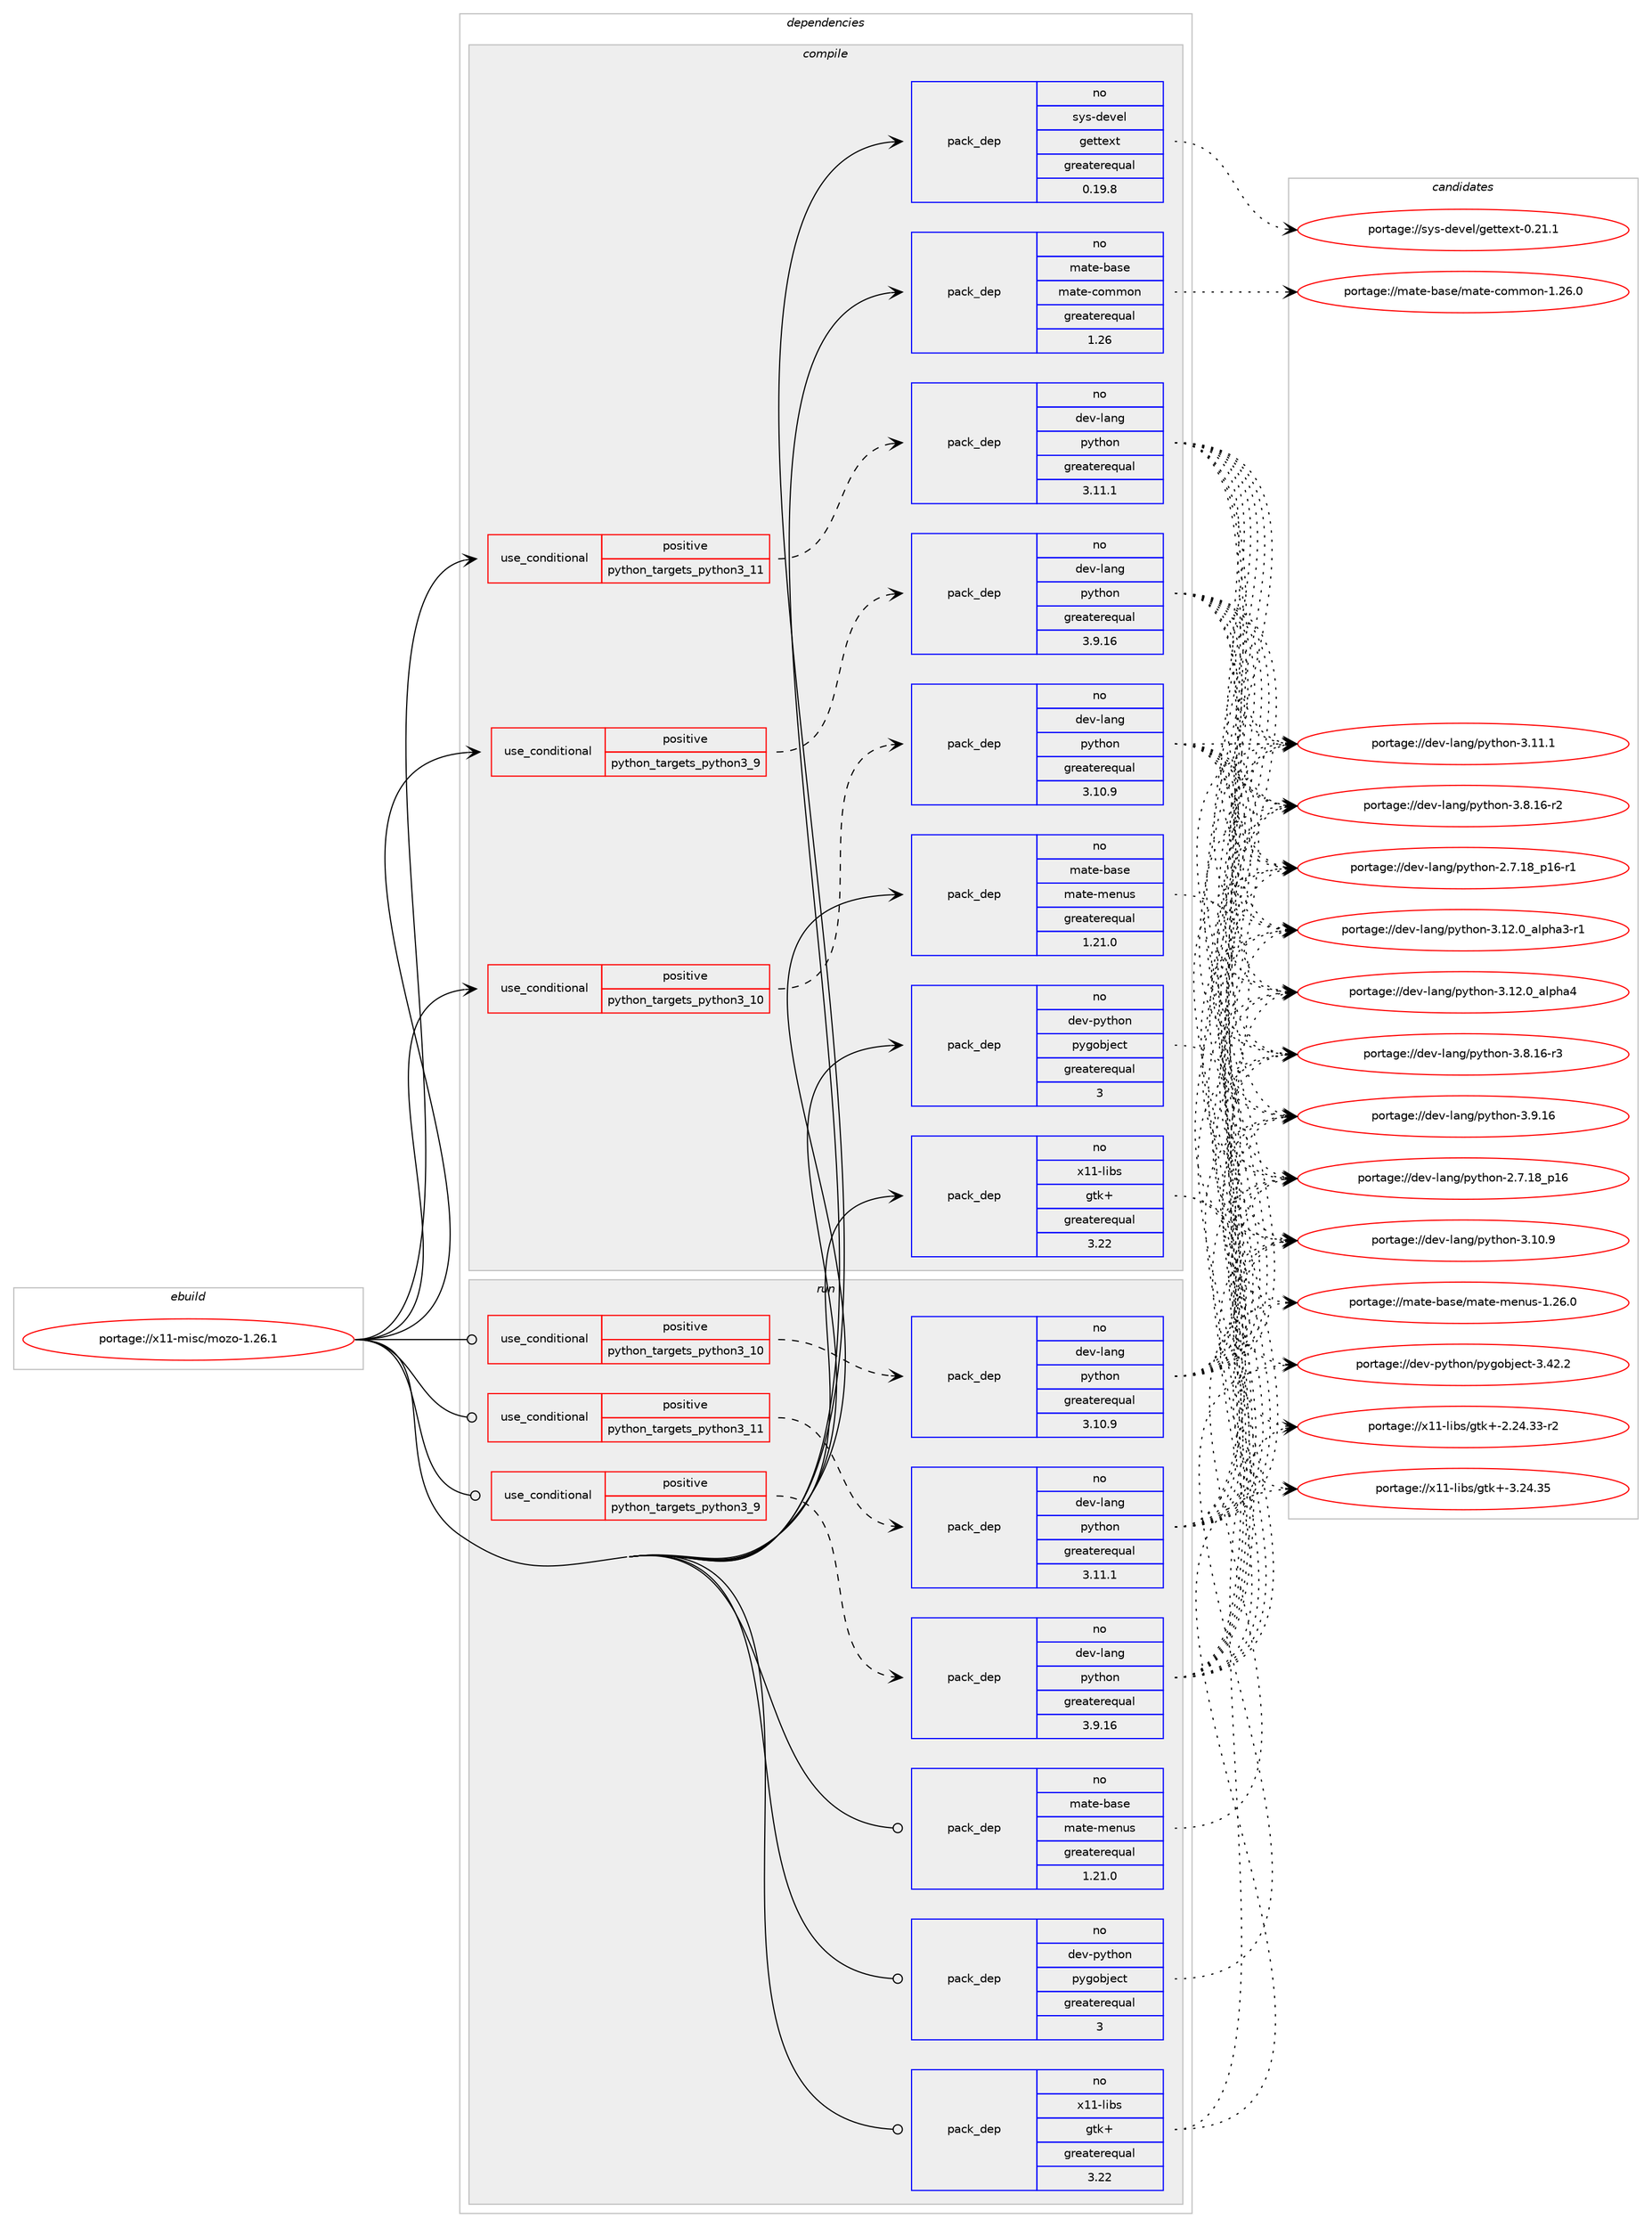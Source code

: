 digraph prolog {

# *************
# Graph options
# *************

newrank=true;
concentrate=true;
compound=true;
graph [rankdir=LR,fontname=Helvetica,fontsize=10,ranksep=1.5];#, ranksep=2.5, nodesep=0.2];
edge  [arrowhead=vee];
node  [fontname=Helvetica,fontsize=10];

# **********
# The ebuild
# **********

subgraph cluster_leftcol {
color=gray;
rank=same;
label=<<i>ebuild</i>>;
id [label="portage://x11-misc/mozo-1.26.1", color=red, width=4, href="../x11-misc/mozo-1.26.1.svg"];
}

# ****************
# The dependencies
# ****************

subgraph cluster_midcol {
color=gray;
label=<<i>dependencies</i>>;
subgraph cluster_compile {
fillcolor="#eeeeee";
style=filled;
label=<<i>compile</i>>;
subgraph cond6556 {
dependency10575 [label=<<TABLE BORDER="0" CELLBORDER="1" CELLSPACING="0" CELLPADDING="4"><TR><TD ROWSPAN="3" CELLPADDING="10">use_conditional</TD></TR><TR><TD>positive</TD></TR><TR><TD>python_targets_python3_10</TD></TR></TABLE>>, shape=none, color=red];
subgraph pack3898 {
dependency10576 [label=<<TABLE BORDER="0" CELLBORDER="1" CELLSPACING="0" CELLPADDING="4" WIDTH="220"><TR><TD ROWSPAN="6" CELLPADDING="30">pack_dep</TD></TR><TR><TD WIDTH="110">no</TD></TR><TR><TD>dev-lang</TD></TR><TR><TD>python</TD></TR><TR><TD>greaterequal</TD></TR><TR><TD>3.10.9</TD></TR></TABLE>>, shape=none, color=blue];
}
dependency10575:e -> dependency10576:w [weight=20,style="dashed",arrowhead="vee"];
}
id:e -> dependency10575:w [weight=20,style="solid",arrowhead="vee"];
subgraph cond6557 {
dependency10577 [label=<<TABLE BORDER="0" CELLBORDER="1" CELLSPACING="0" CELLPADDING="4"><TR><TD ROWSPAN="3" CELLPADDING="10">use_conditional</TD></TR><TR><TD>positive</TD></TR><TR><TD>python_targets_python3_11</TD></TR></TABLE>>, shape=none, color=red];
subgraph pack3899 {
dependency10578 [label=<<TABLE BORDER="0" CELLBORDER="1" CELLSPACING="0" CELLPADDING="4" WIDTH="220"><TR><TD ROWSPAN="6" CELLPADDING="30">pack_dep</TD></TR><TR><TD WIDTH="110">no</TD></TR><TR><TD>dev-lang</TD></TR><TR><TD>python</TD></TR><TR><TD>greaterequal</TD></TR><TR><TD>3.11.1</TD></TR></TABLE>>, shape=none, color=blue];
}
dependency10577:e -> dependency10578:w [weight=20,style="dashed",arrowhead="vee"];
}
id:e -> dependency10577:w [weight=20,style="solid",arrowhead="vee"];
subgraph cond6558 {
dependency10579 [label=<<TABLE BORDER="0" CELLBORDER="1" CELLSPACING="0" CELLPADDING="4"><TR><TD ROWSPAN="3" CELLPADDING="10">use_conditional</TD></TR><TR><TD>positive</TD></TR><TR><TD>python_targets_python3_9</TD></TR></TABLE>>, shape=none, color=red];
subgraph pack3900 {
dependency10580 [label=<<TABLE BORDER="0" CELLBORDER="1" CELLSPACING="0" CELLPADDING="4" WIDTH="220"><TR><TD ROWSPAN="6" CELLPADDING="30">pack_dep</TD></TR><TR><TD WIDTH="110">no</TD></TR><TR><TD>dev-lang</TD></TR><TR><TD>python</TD></TR><TR><TD>greaterequal</TD></TR><TR><TD>3.9.16</TD></TR></TABLE>>, shape=none, color=blue];
}
dependency10579:e -> dependency10580:w [weight=20,style="dashed",arrowhead="vee"];
}
id:e -> dependency10579:w [weight=20,style="solid",arrowhead="vee"];
subgraph pack3901 {
dependency10581 [label=<<TABLE BORDER="0" CELLBORDER="1" CELLSPACING="0" CELLPADDING="4" WIDTH="220"><TR><TD ROWSPAN="6" CELLPADDING="30">pack_dep</TD></TR><TR><TD WIDTH="110">no</TD></TR><TR><TD>dev-python</TD></TR><TR><TD>pygobject</TD></TR><TR><TD>greaterequal</TD></TR><TR><TD>3</TD></TR></TABLE>>, shape=none, color=blue];
}
id:e -> dependency10581:w [weight=20,style="solid",arrowhead="vee"];
# *** BEGIN UNKNOWN DEPENDENCY TYPE (TODO) ***
# id -> package_dependency(portage://x11-misc/mozo-1.26.1,install,no,dev-util,desktop-file-utils,none,[,,],[],[])
# *** END UNKNOWN DEPENDENCY TYPE (TODO) ***

subgraph pack3902 {
dependency10582 [label=<<TABLE BORDER="0" CELLBORDER="1" CELLSPACING="0" CELLPADDING="4" WIDTH="220"><TR><TD ROWSPAN="6" CELLPADDING="30">pack_dep</TD></TR><TR><TD WIDTH="110">no</TD></TR><TR><TD>mate-base</TD></TR><TR><TD>mate-common</TD></TR><TR><TD>greaterequal</TD></TR><TR><TD>1.26</TD></TR></TABLE>>, shape=none, color=blue];
}
id:e -> dependency10582:w [weight=20,style="solid",arrowhead="vee"];
subgraph pack3903 {
dependency10583 [label=<<TABLE BORDER="0" CELLBORDER="1" CELLSPACING="0" CELLPADDING="4" WIDTH="220"><TR><TD ROWSPAN="6" CELLPADDING="30">pack_dep</TD></TR><TR><TD WIDTH="110">no</TD></TR><TR><TD>mate-base</TD></TR><TR><TD>mate-menus</TD></TR><TR><TD>greaterequal</TD></TR><TR><TD>1.21.0</TD></TR></TABLE>>, shape=none, color=blue];
}
id:e -> dependency10583:w [weight=20,style="solid",arrowhead="vee"];
subgraph pack3904 {
dependency10584 [label=<<TABLE BORDER="0" CELLBORDER="1" CELLSPACING="0" CELLPADDING="4" WIDTH="220"><TR><TD ROWSPAN="6" CELLPADDING="30">pack_dep</TD></TR><TR><TD WIDTH="110">no</TD></TR><TR><TD>sys-devel</TD></TR><TR><TD>gettext</TD></TR><TR><TD>greaterequal</TD></TR><TR><TD>0.19.8</TD></TR></TABLE>>, shape=none, color=blue];
}
id:e -> dependency10584:w [weight=20,style="solid",arrowhead="vee"];
# *** BEGIN UNKNOWN DEPENDENCY TYPE (TODO) ***
# id -> package_dependency(portage://x11-misc/mozo-1.26.1,install,no,virtual,pkgconfig,none,[,,],[],[])
# *** END UNKNOWN DEPENDENCY TYPE (TODO) ***

# *** BEGIN UNKNOWN DEPENDENCY TYPE (TODO) ***
# id -> package_dependency(portage://x11-misc/mozo-1.26.1,install,no,x11-libs,gdk-pixbuf,none,[,,],[slot(2)],[use(enable(introspection),none)])
# *** END UNKNOWN DEPENDENCY TYPE (TODO) ***

subgraph pack3905 {
dependency10585 [label=<<TABLE BORDER="0" CELLBORDER="1" CELLSPACING="0" CELLPADDING="4" WIDTH="220"><TR><TD ROWSPAN="6" CELLPADDING="30">pack_dep</TD></TR><TR><TD WIDTH="110">no</TD></TR><TR><TD>x11-libs</TD></TR><TR><TD>gtk+</TD></TR><TR><TD>greaterequal</TD></TR><TR><TD>3.22</TD></TR></TABLE>>, shape=none, color=blue];
}
id:e -> dependency10585:w [weight=20,style="solid",arrowhead="vee"];
# *** BEGIN UNKNOWN DEPENDENCY TYPE (TODO) ***
# id -> package_dependency(portage://x11-misc/mozo-1.26.1,install,no,x11-misc,shared-mime-info,none,[,,],[],[])
# *** END UNKNOWN DEPENDENCY TYPE (TODO) ***

# *** BEGIN UNKNOWN DEPENDENCY TYPE (TODO) ***
# id -> package_dependency(portage://x11-misc/mozo-1.26.1,install,strong,x11-misc,mate-menu-editor,none,[,,],[],[])
# *** END UNKNOWN DEPENDENCY TYPE (TODO) ***

}
subgraph cluster_compileandrun {
fillcolor="#eeeeee";
style=filled;
label=<<i>compile and run</i>>;
}
subgraph cluster_run {
fillcolor="#eeeeee";
style=filled;
label=<<i>run</i>>;
subgraph cond6559 {
dependency10586 [label=<<TABLE BORDER="0" CELLBORDER="1" CELLSPACING="0" CELLPADDING="4"><TR><TD ROWSPAN="3" CELLPADDING="10">use_conditional</TD></TR><TR><TD>positive</TD></TR><TR><TD>python_targets_python3_10</TD></TR></TABLE>>, shape=none, color=red];
subgraph pack3906 {
dependency10587 [label=<<TABLE BORDER="0" CELLBORDER="1" CELLSPACING="0" CELLPADDING="4" WIDTH="220"><TR><TD ROWSPAN="6" CELLPADDING="30">pack_dep</TD></TR><TR><TD WIDTH="110">no</TD></TR><TR><TD>dev-lang</TD></TR><TR><TD>python</TD></TR><TR><TD>greaterequal</TD></TR><TR><TD>3.10.9</TD></TR></TABLE>>, shape=none, color=blue];
}
dependency10586:e -> dependency10587:w [weight=20,style="dashed",arrowhead="vee"];
}
id:e -> dependency10586:w [weight=20,style="solid",arrowhead="odot"];
subgraph cond6560 {
dependency10588 [label=<<TABLE BORDER="0" CELLBORDER="1" CELLSPACING="0" CELLPADDING="4"><TR><TD ROWSPAN="3" CELLPADDING="10">use_conditional</TD></TR><TR><TD>positive</TD></TR><TR><TD>python_targets_python3_11</TD></TR></TABLE>>, shape=none, color=red];
subgraph pack3907 {
dependency10589 [label=<<TABLE BORDER="0" CELLBORDER="1" CELLSPACING="0" CELLPADDING="4" WIDTH="220"><TR><TD ROWSPAN="6" CELLPADDING="30">pack_dep</TD></TR><TR><TD WIDTH="110">no</TD></TR><TR><TD>dev-lang</TD></TR><TR><TD>python</TD></TR><TR><TD>greaterequal</TD></TR><TR><TD>3.11.1</TD></TR></TABLE>>, shape=none, color=blue];
}
dependency10588:e -> dependency10589:w [weight=20,style="dashed",arrowhead="vee"];
}
id:e -> dependency10588:w [weight=20,style="solid",arrowhead="odot"];
subgraph cond6561 {
dependency10590 [label=<<TABLE BORDER="0" CELLBORDER="1" CELLSPACING="0" CELLPADDING="4"><TR><TD ROWSPAN="3" CELLPADDING="10">use_conditional</TD></TR><TR><TD>positive</TD></TR><TR><TD>python_targets_python3_9</TD></TR></TABLE>>, shape=none, color=red];
subgraph pack3908 {
dependency10591 [label=<<TABLE BORDER="0" CELLBORDER="1" CELLSPACING="0" CELLPADDING="4" WIDTH="220"><TR><TD ROWSPAN="6" CELLPADDING="30">pack_dep</TD></TR><TR><TD WIDTH="110">no</TD></TR><TR><TD>dev-lang</TD></TR><TR><TD>python</TD></TR><TR><TD>greaterequal</TD></TR><TR><TD>3.9.16</TD></TR></TABLE>>, shape=none, color=blue];
}
dependency10590:e -> dependency10591:w [weight=20,style="dashed",arrowhead="vee"];
}
id:e -> dependency10590:w [weight=20,style="solid",arrowhead="odot"];
subgraph pack3909 {
dependency10592 [label=<<TABLE BORDER="0" CELLBORDER="1" CELLSPACING="0" CELLPADDING="4" WIDTH="220"><TR><TD ROWSPAN="6" CELLPADDING="30">pack_dep</TD></TR><TR><TD WIDTH="110">no</TD></TR><TR><TD>dev-python</TD></TR><TR><TD>pygobject</TD></TR><TR><TD>greaterequal</TD></TR><TR><TD>3</TD></TR></TABLE>>, shape=none, color=blue];
}
id:e -> dependency10592:w [weight=20,style="solid",arrowhead="odot"];
subgraph pack3910 {
dependency10593 [label=<<TABLE BORDER="0" CELLBORDER="1" CELLSPACING="0" CELLPADDING="4" WIDTH="220"><TR><TD ROWSPAN="6" CELLPADDING="30">pack_dep</TD></TR><TR><TD WIDTH="110">no</TD></TR><TR><TD>mate-base</TD></TR><TR><TD>mate-menus</TD></TR><TR><TD>greaterequal</TD></TR><TR><TD>1.21.0</TD></TR></TABLE>>, shape=none, color=blue];
}
id:e -> dependency10593:w [weight=20,style="solid",arrowhead="odot"];
# *** BEGIN UNKNOWN DEPENDENCY TYPE (TODO) ***
# id -> package_dependency(portage://x11-misc/mozo-1.26.1,run,no,virtual,libintl,none,[,,],[],[])
# *** END UNKNOWN DEPENDENCY TYPE (TODO) ***

# *** BEGIN UNKNOWN DEPENDENCY TYPE (TODO) ***
# id -> package_dependency(portage://x11-misc/mozo-1.26.1,run,no,x11-libs,gdk-pixbuf,none,[,,],[slot(2)],[use(enable(introspection),none)])
# *** END UNKNOWN DEPENDENCY TYPE (TODO) ***

subgraph pack3911 {
dependency10594 [label=<<TABLE BORDER="0" CELLBORDER="1" CELLSPACING="0" CELLPADDING="4" WIDTH="220"><TR><TD ROWSPAN="6" CELLPADDING="30">pack_dep</TD></TR><TR><TD WIDTH="110">no</TD></TR><TR><TD>x11-libs</TD></TR><TR><TD>gtk+</TD></TR><TR><TD>greaterequal</TD></TR><TR><TD>3.22</TD></TR></TABLE>>, shape=none, color=blue];
}
id:e -> dependency10594:w [weight=20,style="solid",arrowhead="odot"];
# *** BEGIN UNKNOWN DEPENDENCY TYPE (TODO) ***
# id -> package_dependency(portage://x11-misc/mozo-1.26.1,run,strong,x11-misc,mate-menu-editor,none,[,,],[],[])
# *** END UNKNOWN DEPENDENCY TYPE (TODO) ***

}
}

# **************
# The candidates
# **************

subgraph cluster_choices {
rank=same;
color=gray;
label=<<i>candidates</i>>;

subgraph choice3898 {
color=black;
nodesep=1;
choice10010111845108971101034711212111610411111045504655464956951124954 [label="portage://dev-lang/python-2.7.18_p16", color=red, width=4,href="../dev-lang/python-2.7.18_p16.svg"];
choice100101118451089711010347112121116104111110455046554649569511249544511449 [label="portage://dev-lang/python-2.7.18_p16-r1", color=red, width=4,href="../dev-lang/python-2.7.18_p16-r1.svg"];
choice10010111845108971101034711212111610411111045514649484657 [label="portage://dev-lang/python-3.10.9", color=red, width=4,href="../dev-lang/python-3.10.9.svg"];
choice10010111845108971101034711212111610411111045514649494649 [label="portage://dev-lang/python-3.11.1", color=red, width=4,href="../dev-lang/python-3.11.1.svg"];
choice10010111845108971101034711212111610411111045514649504648959710811210497514511449 [label="portage://dev-lang/python-3.12.0_alpha3-r1", color=red, width=4,href="../dev-lang/python-3.12.0_alpha3-r1.svg"];
choice1001011184510897110103471121211161041111104551464950464895971081121049752 [label="portage://dev-lang/python-3.12.0_alpha4", color=red, width=4,href="../dev-lang/python-3.12.0_alpha4.svg"];
choice100101118451089711010347112121116104111110455146564649544511450 [label="portage://dev-lang/python-3.8.16-r2", color=red, width=4,href="../dev-lang/python-3.8.16-r2.svg"];
choice100101118451089711010347112121116104111110455146564649544511451 [label="portage://dev-lang/python-3.8.16-r3", color=red, width=4,href="../dev-lang/python-3.8.16-r3.svg"];
choice10010111845108971101034711212111610411111045514657464954 [label="portage://dev-lang/python-3.9.16", color=red, width=4,href="../dev-lang/python-3.9.16.svg"];
dependency10576:e -> choice10010111845108971101034711212111610411111045504655464956951124954:w [style=dotted,weight="100"];
dependency10576:e -> choice100101118451089711010347112121116104111110455046554649569511249544511449:w [style=dotted,weight="100"];
dependency10576:e -> choice10010111845108971101034711212111610411111045514649484657:w [style=dotted,weight="100"];
dependency10576:e -> choice10010111845108971101034711212111610411111045514649494649:w [style=dotted,weight="100"];
dependency10576:e -> choice10010111845108971101034711212111610411111045514649504648959710811210497514511449:w [style=dotted,weight="100"];
dependency10576:e -> choice1001011184510897110103471121211161041111104551464950464895971081121049752:w [style=dotted,weight="100"];
dependency10576:e -> choice100101118451089711010347112121116104111110455146564649544511450:w [style=dotted,weight="100"];
dependency10576:e -> choice100101118451089711010347112121116104111110455146564649544511451:w [style=dotted,weight="100"];
dependency10576:e -> choice10010111845108971101034711212111610411111045514657464954:w [style=dotted,weight="100"];
}
subgraph choice3899 {
color=black;
nodesep=1;
choice10010111845108971101034711212111610411111045504655464956951124954 [label="portage://dev-lang/python-2.7.18_p16", color=red, width=4,href="../dev-lang/python-2.7.18_p16.svg"];
choice100101118451089711010347112121116104111110455046554649569511249544511449 [label="portage://dev-lang/python-2.7.18_p16-r1", color=red, width=4,href="../dev-lang/python-2.7.18_p16-r1.svg"];
choice10010111845108971101034711212111610411111045514649484657 [label="portage://dev-lang/python-3.10.9", color=red, width=4,href="../dev-lang/python-3.10.9.svg"];
choice10010111845108971101034711212111610411111045514649494649 [label="portage://dev-lang/python-3.11.1", color=red, width=4,href="../dev-lang/python-3.11.1.svg"];
choice10010111845108971101034711212111610411111045514649504648959710811210497514511449 [label="portage://dev-lang/python-3.12.0_alpha3-r1", color=red, width=4,href="../dev-lang/python-3.12.0_alpha3-r1.svg"];
choice1001011184510897110103471121211161041111104551464950464895971081121049752 [label="portage://dev-lang/python-3.12.0_alpha4", color=red, width=4,href="../dev-lang/python-3.12.0_alpha4.svg"];
choice100101118451089711010347112121116104111110455146564649544511450 [label="portage://dev-lang/python-3.8.16-r2", color=red, width=4,href="../dev-lang/python-3.8.16-r2.svg"];
choice100101118451089711010347112121116104111110455146564649544511451 [label="portage://dev-lang/python-3.8.16-r3", color=red, width=4,href="../dev-lang/python-3.8.16-r3.svg"];
choice10010111845108971101034711212111610411111045514657464954 [label="portage://dev-lang/python-3.9.16", color=red, width=4,href="../dev-lang/python-3.9.16.svg"];
dependency10578:e -> choice10010111845108971101034711212111610411111045504655464956951124954:w [style=dotted,weight="100"];
dependency10578:e -> choice100101118451089711010347112121116104111110455046554649569511249544511449:w [style=dotted,weight="100"];
dependency10578:e -> choice10010111845108971101034711212111610411111045514649484657:w [style=dotted,weight="100"];
dependency10578:e -> choice10010111845108971101034711212111610411111045514649494649:w [style=dotted,weight="100"];
dependency10578:e -> choice10010111845108971101034711212111610411111045514649504648959710811210497514511449:w [style=dotted,weight="100"];
dependency10578:e -> choice1001011184510897110103471121211161041111104551464950464895971081121049752:w [style=dotted,weight="100"];
dependency10578:e -> choice100101118451089711010347112121116104111110455146564649544511450:w [style=dotted,weight="100"];
dependency10578:e -> choice100101118451089711010347112121116104111110455146564649544511451:w [style=dotted,weight="100"];
dependency10578:e -> choice10010111845108971101034711212111610411111045514657464954:w [style=dotted,weight="100"];
}
subgraph choice3900 {
color=black;
nodesep=1;
choice10010111845108971101034711212111610411111045504655464956951124954 [label="portage://dev-lang/python-2.7.18_p16", color=red, width=4,href="../dev-lang/python-2.7.18_p16.svg"];
choice100101118451089711010347112121116104111110455046554649569511249544511449 [label="portage://dev-lang/python-2.7.18_p16-r1", color=red, width=4,href="../dev-lang/python-2.7.18_p16-r1.svg"];
choice10010111845108971101034711212111610411111045514649484657 [label="portage://dev-lang/python-3.10.9", color=red, width=4,href="../dev-lang/python-3.10.9.svg"];
choice10010111845108971101034711212111610411111045514649494649 [label="portage://dev-lang/python-3.11.1", color=red, width=4,href="../dev-lang/python-3.11.1.svg"];
choice10010111845108971101034711212111610411111045514649504648959710811210497514511449 [label="portage://dev-lang/python-3.12.0_alpha3-r1", color=red, width=4,href="../dev-lang/python-3.12.0_alpha3-r1.svg"];
choice1001011184510897110103471121211161041111104551464950464895971081121049752 [label="portage://dev-lang/python-3.12.0_alpha4", color=red, width=4,href="../dev-lang/python-3.12.0_alpha4.svg"];
choice100101118451089711010347112121116104111110455146564649544511450 [label="portage://dev-lang/python-3.8.16-r2", color=red, width=4,href="../dev-lang/python-3.8.16-r2.svg"];
choice100101118451089711010347112121116104111110455146564649544511451 [label="portage://dev-lang/python-3.8.16-r3", color=red, width=4,href="../dev-lang/python-3.8.16-r3.svg"];
choice10010111845108971101034711212111610411111045514657464954 [label="portage://dev-lang/python-3.9.16", color=red, width=4,href="../dev-lang/python-3.9.16.svg"];
dependency10580:e -> choice10010111845108971101034711212111610411111045504655464956951124954:w [style=dotted,weight="100"];
dependency10580:e -> choice100101118451089711010347112121116104111110455046554649569511249544511449:w [style=dotted,weight="100"];
dependency10580:e -> choice10010111845108971101034711212111610411111045514649484657:w [style=dotted,weight="100"];
dependency10580:e -> choice10010111845108971101034711212111610411111045514649494649:w [style=dotted,weight="100"];
dependency10580:e -> choice10010111845108971101034711212111610411111045514649504648959710811210497514511449:w [style=dotted,weight="100"];
dependency10580:e -> choice1001011184510897110103471121211161041111104551464950464895971081121049752:w [style=dotted,weight="100"];
dependency10580:e -> choice100101118451089711010347112121116104111110455146564649544511450:w [style=dotted,weight="100"];
dependency10580:e -> choice100101118451089711010347112121116104111110455146564649544511451:w [style=dotted,weight="100"];
dependency10580:e -> choice10010111845108971101034711212111610411111045514657464954:w [style=dotted,weight="100"];
}
subgraph choice3901 {
color=black;
nodesep=1;
choice1001011184511212111610411111047112121103111981061019911645514652504650 [label="portage://dev-python/pygobject-3.42.2", color=red, width=4,href="../dev-python/pygobject-3.42.2.svg"];
dependency10581:e -> choice1001011184511212111610411111047112121103111981061019911645514652504650:w [style=dotted,weight="100"];
}
subgraph choice3902 {
color=black;
nodesep=1;
choice109971161014598971151014710997116101459911110910911111045494650544648 [label="portage://mate-base/mate-common-1.26.0", color=red, width=4,href="../mate-base/mate-common-1.26.0.svg"];
dependency10582:e -> choice109971161014598971151014710997116101459911110910911111045494650544648:w [style=dotted,weight="100"];
}
subgraph choice3903 {
color=black;
nodesep=1;
choice1099711610145989711510147109971161014510910111011711545494650544648 [label="portage://mate-base/mate-menus-1.26.0", color=red, width=4,href="../mate-base/mate-menus-1.26.0.svg"];
dependency10583:e -> choice1099711610145989711510147109971161014510910111011711545494650544648:w [style=dotted,weight="100"];
}
subgraph choice3904 {
color=black;
nodesep=1;
choice115121115451001011181011084710310111611610112011645484650494649 [label="portage://sys-devel/gettext-0.21.1", color=red, width=4,href="../sys-devel/gettext-0.21.1.svg"];
dependency10584:e -> choice115121115451001011181011084710310111611610112011645484650494649:w [style=dotted,weight="100"];
}
subgraph choice3905 {
color=black;
nodesep=1;
choice12049494510810598115471031161074345504650524651514511450 [label="portage://x11-libs/gtk+-2.24.33-r2", color=red, width=4,href="../x11-libs/gtk+-2.24.33-r2.svg"];
choice1204949451081059811547103116107434551465052465153 [label="portage://x11-libs/gtk+-3.24.35", color=red, width=4,href="../x11-libs/gtk+-3.24.35.svg"];
dependency10585:e -> choice12049494510810598115471031161074345504650524651514511450:w [style=dotted,weight="100"];
dependency10585:e -> choice1204949451081059811547103116107434551465052465153:w [style=dotted,weight="100"];
}
subgraph choice3906 {
color=black;
nodesep=1;
choice10010111845108971101034711212111610411111045504655464956951124954 [label="portage://dev-lang/python-2.7.18_p16", color=red, width=4,href="../dev-lang/python-2.7.18_p16.svg"];
choice100101118451089711010347112121116104111110455046554649569511249544511449 [label="portage://dev-lang/python-2.7.18_p16-r1", color=red, width=4,href="../dev-lang/python-2.7.18_p16-r1.svg"];
choice10010111845108971101034711212111610411111045514649484657 [label="portage://dev-lang/python-3.10.9", color=red, width=4,href="../dev-lang/python-3.10.9.svg"];
choice10010111845108971101034711212111610411111045514649494649 [label="portage://dev-lang/python-3.11.1", color=red, width=4,href="../dev-lang/python-3.11.1.svg"];
choice10010111845108971101034711212111610411111045514649504648959710811210497514511449 [label="portage://dev-lang/python-3.12.0_alpha3-r1", color=red, width=4,href="../dev-lang/python-3.12.0_alpha3-r1.svg"];
choice1001011184510897110103471121211161041111104551464950464895971081121049752 [label="portage://dev-lang/python-3.12.0_alpha4", color=red, width=4,href="../dev-lang/python-3.12.0_alpha4.svg"];
choice100101118451089711010347112121116104111110455146564649544511450 [label="portage://dev-lang/python-3.8.16-r2", color=red, width=4,href="../dev-lang/python-3.8.16-r2.svg"];
choice100101118451089711010347112121116104111110455146564649544511451 [label="portage://dev-lang/python-3.8.16-r3", color=red, width=4,href="../dev-lang/python-3.8.16-r3.svg"];
choice10010111845108971101034711212111610411111045514657464954 [label="portage://dev-lang/python-3.9.16", color=red, width=4,href="../dev-lang/python-3.9.16.svg"];
dependency10587:e -> choice10010111845108971101034711212111610411111045504655464956951124954:w [style=dotted,weight="100"];
dependency10587:e -> choice100101118451089711010347112121116104111110455046554649569511249544511449:w [style=dotted,weight="100"];
dependency10587:e -> choice10010111845108971101034711212111610411111045514649484657:w [style=dotted,weight="100"];
dependency10587:e -> choice10010111845108971101034711212111610411111045514649494649:w [style=dotted,weight="100"];
dependency10587:e -> choice10010111845108971101034711212111610411111045514649504648959710811210497514511449:w [style=dotted,weight="100"];
dependency10587:e -> choice1001011184510897110103471121211161041111104551464950464895971081121049752:w [style=dotted,weight="100"];
dependency10587:e -> choice100101118451089711010347112121116104111110455146564649544511450:w [style=dotted,weight="100"];
dependency10587:e -> choice100101118451089711010347112121116104111110455146564649544511451:w [style=dotted,weight="100"];
dependency10587:e -> choice10010111845108971101034711212111610411111045514657464954:w [style=dotted,weight="100"];
}
subgraph choice3907 {
color=black;
nodesep=1;
choice10010111845108971101034711212111610411111045504655464956951124954 [label="portage://dev-lang/python-2.7.18_p16", color=red, width=4,href="../dev-lang/python-2.7.18_p16.svg"];
choice100101118451089711010347112121116104111110455046554649569511249544511449 [label="portage://dev-lang/python-2.7.18_p16-r1", color=red, width=4,href="../dev-lang/python-2.7.18_p16-r1.svg"];
choice10010111845108971101034711212111610411111045514649484657 [label="portage://dev-lang/python-3.10.9", color=red, width=4,href="../dev-lang/python-3.10.9.svg"];
choice10010111845108971101034711212111610411111045514649494649 [label="portage://dev-lang/python-3.11.1", color=red, width=4,href="../dev-lang/python-3.11.1.svg"];
choice10010111845108971101034711212111610411111045514649504648959710811210497514511449 [label="portage://dev-lang/python-3.12.0_alpha3-r1", color=red, width=4,href="../dev-lang/python-3.12.0_alpha3-r1.svg"];
choice1001011184510897110103471121211161041111104551464950464895971081121049752 [label="portage://dev-lang/python-3.12.0_alpha4", color=red, width=4,href="../dev-lang/python-3.12.0_alpha4.svg"];
choice100101118451089711010347112121116104111110455146564649544511450 [label="portage://dev-lang/python-3.8.16-r2", color=red, width=4,href="../dev-lang/python-3.8.16-r2.svg"];
choice100101118451089711010347112121116104111110455146564649544511451 [label="portage://dev-lang/python-3.8.16-r3", color=red, width=4,href="../dev-lang/python-3.8.16-r3.svg"];
choice10010111845108971101034711212111610411111045514657464954 [label="portage://dev-lang/python-3.9.16", color=red, width=4,href="../dev-lang/python-3.9.16.svg"];
dependency10589:e -> choice10010111845108971101034711212111610411111045504655464956951124954:w [style=dotted,weight="100"];
dependency10589:e -> choice100101118451089711010347112121116104111110455046554649569511249544511449:w [style=dotted,weight="100"];
dependency10589:e -> choice10010111845108971101034711212111610411111045514649484657:w [style=dotted,weight="100"];
dependency10589:e -> choice10010111845108971101034711212111610411111045514649494649:w [style=dotted,weight="100"];
dependency10589:e -> choice10010111845108971101034711212111610411111045514649504648959710811210497514511449:w [style=dotted,weight="100"];
dependency10589:e -> choice1001011184510897110103471121211161041111104551464950464895971081121049752:w [style=dotted,weight="100"];
dependency10589:e -> choice100101118451089711010347112121116104111110455146564649544511450:w [style=dotted,weight="100"];
dependency10589:e -> choice100101118451089711010347112121116104111110455146564649544511451:w [style=dotted,weight="100"];
dependency10589:e -> choice10010111845108971101034711212111610411111045514657464954:w [style=dotted,weight="100"];
}
subgraph choice3908 {
color=black;
nodesep=1;
choice10010111845108971101034711212111610411111045504655464956951124954 [label="portage://dev-lang/python-2.7.18_p16", color=red, width=4,href="../dev-lang/python-2.7.18_p16.svg"];
choice100101118451089711010347112121116104111110455046554649569511249544511449 [label="portage://dev-lang/python-2.7.18_p16-r1", color=red, width=4,href="../dev-lang/python-2.7.18_p16-r1.svg"];
choice10010111845108971101034711212111610411111045514649484657 [label="portage://dev-lang/python-3.10.9", color=red, width=4,href="../dev-lang/python-3.10.9.svg"];
choice10010111845108971101034711212111610411111045514649494649 [label="portage://dev-lang/python-3.11.1", color=red, width=4,href="../dev-lang/python-3.11.1.svg"];
choice10010111845108971101034711212111610411111045514649504648959710811210497514511449 [label="portage://dev-lang/python-3.12.0_alpha3-r1", color=red, width=4,href="../dev-lang/python-3.12.0_alpha3-r1.svg"];
choice1001011184510897110103471121211161041111104551464950464895971081121049752 [label="portage://dev-lang/python-3.12.0_alpha4", color=red, width=4,href="../dev-lang/python-3.12.0_alpha4.svg"];
choice100101118451089711010347112121116104111110455146564649544511450 [label="portage://dev-lang/python-3.8.16-r2", color=red, width=4,href="../dev-lang/python-3.8.16-r2.svg"];
choice100101118451089711010347112121116104111110455146564649544511451 [label="portage://dev-lang/python-3.8.16-r3", color=red, width=4,href="../dev-lang/python-3.8.16-r3.svg"];
choice10010111845108971101034711212111610411111045514657464954 [label="portage://dev-lang/python-3.9.16", color=red, width=4,href="../dev-lang/python-3.9.16.svg"];
dependency10591:e -> choice10010111845108971101034711212111610411111045504655464956951124954:w [style=dotted,weight="100"];
dependency10591:e -> choice100101118451089711010347112121116104111110455046554649569511249544511449:w [style=dotted,weight="100"];
dependency10591:e -> choice10010111845108971101034711212111610411111045514649484657:w [style=dotted,weight="100"];
dependency10591:e -> choice10010111845108971101034711212111610411111045514649494649:w [style=dotted,weight="100"];
dependency10591:e -> choice10010111845108971101034711212111610411111045514649504648959710811210497514511449:w [style=dotted,weight="100"];
dependency10591:e -> choice1001011184510897110103471121211161041111104551464950464895971081121049752:w [style=dotted,weight="100"];
dependency10591:e -> choice100101118451089711010347112121116104111110455146564649544511450:w [style=dotted,weight="100"];
dependency10591:e -> choice100101118451089711010347112121116104111110455146564649544511451:w [style=dotted,weight="100"];
dependency10591:e -> choice10010111845108971101034711212111610411111045514657464954:w [style=dotted,weight="100"];
}
subgraph choice3909 {
color=black;
nodesep=1;
choice1001011184511212111610411111047112121103111981061019911645514652504650 [label="portage://dev-python/pygobject-3.42.2", color=red, width=4,href="../dev-python/pygobject-3.42.2.svg"];
dependency10592:e -> choice1001011184511212111610411111047112121103111981061019911645514652504650:w [style=dotted,weight="100"];
}
subgraph choice3910 {
color=black;
nodesep=1;
choice1099711610145989711510147109971161014510910111011711545494650544648 [label="portage://mate-base/mate-menus-1.26.0", color=red, width=4,href="../mate-base/mate-menus-1.26.0.svg"];
dependency10593:e -> choice1099711610145989711510147109971161014510910111011711545494650544648:w [style=dotted,weight="100"];
}
subgraph choice3911 {
color=black;
nodesep=1;
choice12049494510810598115471031161074345504650524651514511450 [label="portage://x11-libs/gtk+-2.24.33-r2", color=red, width=4,href="../x11-libs/gtk+-2.24.33-r2.svg"];
choice1204949451081059811547103116107434551465052465153 [label="portage://x11-libs/gtk+-3.24.35", color=red, width=4,href="../x11-libs/gtk+-3.24.35.svg"];
dependency10594:e -> choice12049494510810598115471031161074345504650524651514511450:w [style=dotted,weight="100"];
dependency10594:e -> choice1204949451081059811547103116107434551465052465153:w [style=dotted,weight="100"];
}
}

}

